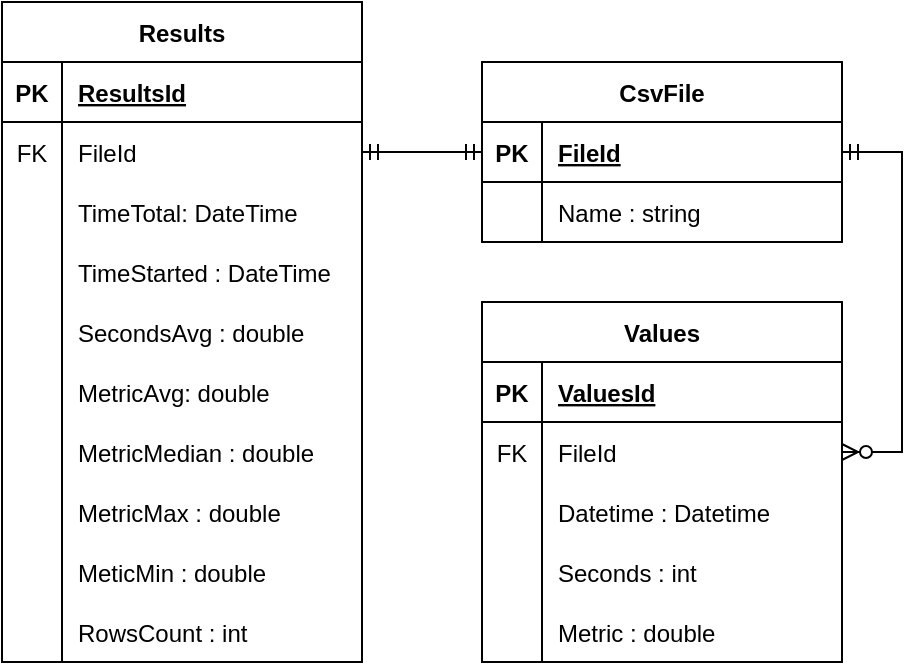 <mxfile version="20.8.20" type="device"><diagram name="Page-1" id="YvOhZ2MoajRaOol5Xlkg"><mxGraphModel dx="538" dy="561" grid="1" gridSize="10" guides="1" tooltips="1" connect="1" arrows="1" fold="1" page="1" pageScale="1" pageWidth="850" pageHeight="1100" math="0" shadow="0"><root><mxCell id="0"/><mxCell id="1" parent="0"/><mxCell id="otHn8wiEs_F1t_qFU6Gz-1" value="CsvFile" style="shape=table;startSize=30;container=1;collapsible=1;childLayout=tableLayout;fixedRows=1;rowLines=0;fontStyle=1;align=center;resizeLast=1;" parent="1" vertex="1"><mxGeometry x="480" y="70" width="180" height="90" as="geometry"/></mxCell><mxCell id="otHn8wiEs_F1t_qFU6Gz-2" value="" style="shape=tableRow;horizontal=0;startSize=0;swimlaneHead=0;swimlaneBody=0;fillColor=none;collapsible=0;dropTarget=0;points=[[0,0.5],[1,0.5]];portConstraint=eastwest;top=0;left=0;right=0;bottom=1;" parent="otHn8wiEs_F1t_qFU6Gz-1" vertex="1"><mxGeometry y="30" width="180" height="30" as="geometry"/></mxCell><mxCell id="otHn8wiEs_F1t_qFU6Gz-3" value="PK" style="shape=partialRectangle;connectable=0;fillColor=none;top=0;left=0;bottom=0;right=0;fontStyle=1;overflow=hidden;" parent="otHn8wiEs_F1t_qFU6Gz-2" vertex="1"><mxGeometry width="30" height="30" as="geometry"><mxRectangle width="30" height="30" as="alternateBounds"/></mxGeometry></mxCell><mxCell id="otHn8wiEs_F1t_qFU6Gz-4" value="FileId" style="shape=partialRectangle;connectable=0;fillColor=none;top=0;left=0;bottom=0;right=0;align=left;spacingLeft=6;fontStyle=5;overflow=hidden;" parent="otHn8wiEs_F1t_qFU6Gz-2" vertex="1"><mxGeometry x="30" width="150" height="30" as="geometry"><mxRectangle width="150" height="30" as="alternateBounds"/></mxGeometry></mxCell><mxCell id="otHn8wiEs_F1t_qFU6Gz-5" value="" style="shape=tableRow;horizontal=0;startSize=0;swimlaneHead=0;swimlaneBody=0;fillColor=none;collapsible=0;dropTarget=0;points=[[0,0.5],[1,0.5]];portConstraint=eastwest;top=0;left=0;right=0;bottom=0;" parent="otHn8wiEs_F1t_qFU6Gz-1" vertex="1"><mxGeometry y="60" width="180" height="30" as="geometry"/></mxCell><mxCell id="otHn8wiEs_F1t_qFU6Gz-6" value="" style="shape=partialRectangle;connectable=0;fillColor=none;top=0;left=0;bottom=0;right=0;editable=1;overflow=hidden;" parent="otHn8wiEs_F1t_qFU6Gz-5" vertex="1"><mxGeometry width="30" height="30" as="geometry"><mxRectangle width="30" height="30" as="alternateBounds"/></mxGeometry></mxCell><mxCell id="otHn8wiEs_F1t_qFU6Gz-7" value="Name : string" style="shape=partialRectangle;connectable=0;fillColor=none;top=0;left=0;bottom=0;right=0;align=left;spacingLeft=6;overflow=hidden;" parent="otHn8wiEs_F1t_qFU6Gz-5" vertex="1"><mxGeometry x="30" width="150" height="30" as="geometry"><mxRectangle width="150" height="30" as="alternateBounds"/></mxGeometry></mxCell><mxCell id="otHn8wiEs_F1t_qFU6Gz-14" value="Values" style="shape=table;startSize=30;container=1;collapsible=1;childLayout=tableLayout;fixedRows=1;rowLines=0;fontStyle=1;align=center;resizeLast=1;" parent="1" vertex="1"><mxGeometry x="480" y="190" width="180" height="180" as="geometry"/></mxCell><mxCell id="otHn8wiEs_F1t_qFU6Gz-15" value="" style="shape=tableRow;horizontal=0;startSize=0;swimlaneHead=0;swimlaneBody=0;fillColor=none;collapsible=0;dropTarget=0;points=[[0,0.5],[1,0.5]];portConstraint=eastwest;top=0;left=0;right=0;bottom=1;" parent="otHn8wiEs_F1t_qFU6Gz-14" vertex="1"><mxGeometry y="30" width="180" height="30" as="geometry"/></mxCell><mxCell id="otHn8wiEs_F1t_qFU6Gz-16" value="PK" style="shape=partialRectangle;connectable=0;fillColor=none;top=0;left=0;bottom=0;right=0;fontStyle=1;overflow=hidden;" parent="otHn8wiEs_F1t_qFU6Gz-15" vertex="1"><mxGeometry width="30" height="30" as="geometry"><mxRectangle width="30" height="30" as="alternateBounds"/></mxGeometry></mxCell><mxCell id="otHn8wiEs_F1t_qFU6Gz-17" value="ValuesId" style="shape=partialRectangle;connectable=0;fillColor=none;top=0;left=0;bottom=0;right=0;align=left;spacingLeft=6;fontStyle=5;overflow=hidden;" parent="otHn8wiEs_F1t_qFU6Gz-15" vertex="1"><mxGeometry x="30" width="150" height="30" as="geometry"><mxRectangle width="150" height="30" as="alternateBounds"/></mxGeometry></mxCell><mxCell id="otHn8wiEs_F1t_qFU6Gz-29" value="" style="shape=tableRow;horizontal=0;startSize=0;swimlaneHead=0;swimlaneBody=0;fillColor=none;collapsible=0;dropTarget=0;points=[[0,0.5],[1,0.5]];portConstraint=eastwest;top=0;left=0;right=0;bottom=0;" parent="otHn8wiEs_F1t_qFU6Gz-14" vertex="1"><mxGeometry y="60" width="180" height="30" as="geometry"/></mxCell><mxCell id="otHn8wiEs_F1t_qFU6Gz-30" value="FK" style="shape=partialRectangle;connectable=0;fillColor=none;top=0;left=0;bottom=0;right=0;fontStyle=0;overflow=hidden;" parent="otHn8wiEs_F1t_qFU6Gz-29" vertex="1"><mxGeometry width="30" height="30" as="geometry"><mxRectangle width="30" height="30" as="alternateBounds"/></mxGeometry></mxCell><mxCell id="otHn8wiEs_F1t_qFU6Gz-31" value="FileId" style="shape=partialRectangle;connectable=0;fillColor=none;top=0;left=0;bottom=0;right=0;align=left;spacingLeft=6;fontStyle=0;overflow=hidden;" parent="otHn8wiEs_F1t_qFU6Gz-29" vertex="1"><mxGeometry x="30" width="150" height="30" as="geometry"><mxRectangle width="150" height="30" as="alternateBounds"/></mxGeometry></mxCell><mxCell id="otHn8wiEs_F1t_qFU6Gz-18" value="" style="shape=tableRow;horizontal=0;startSize=0;swimlaneHead=0;swimlaneBody=0;fillColor=none;collapsible=0;dropTarget=0;points=[[0,0.5],[1,0.5]];portConstraint=eastwest;top=0;left=0;right=0;bottom=0;" parent="otHn8wiEs_F1t_qFU6Gz-14" vertex="1"><mxGeometry y="90" width="180" height="30" as="geometry"/></mxCell><mxCell id="otHn8wiEs_F1t_qFU6Gz-19" value="" style="shape=partialRectangle;connectable=0;fillColor=none;top=0;left=0;bottom=0;right=0;editable=1;overflow=hidden;" parent="otHn8wiEs_F1t_qFU6Gz-18" vertex="1"><mxGeometry width="30" height="30" as="geometry"><mxRectangle width="30" height="30" as="alternateBounds"/></mxGeometry></mxCell><mxCell id="otHn8wiEs_F1t_qFU6Gz-20" value="Datetime : Datetime" style="shape=partialRectangle;connectable=0;fillColor=none;top=0;left=0;bottom=0;right=0;align=left;spacingLeft=6;overflow=hidden;" parent="otHn8wiEs_F1t_qFU6Gz-18" vertex="1"><mxGeometry x="30" width="150" height="30" as="geometry"><mxRectangle width="150" height="30" as="alternateBounds"/></mxGeometry></mxCell><mxCell id="otHn8wiEs_F1t_qFU6Gz-21" value="" style="shape=tableRow;horizontal=0;startSize=0;swimlaneHead=0;swimlaneBody=0;fillColor=none;collapsible=0;dropTarget=0;points=[[0,0.5],[1,0.5]];portConstraint=eastwest;top=0;left=0;right=0;bottom=0;" parent="otHn8wiEs_F1t_qFU6Gz-14" vertex="1"><mxGeometry y="120" width="180" height="30" as="geometry"/></mxCell><mxCell id="otHn8wiEs_F1t_qFU6Gz-22" value="" style="shape=partialRectangle;connectable=0;fillColor=none;top=0;left=0;bottom=0;right=0;editable=1;overflow=hidden;" parent="otHn8wiEs_F1t_qFU6Gz-21" vertex="1"><mxGeometry width="30" height="30" as="geometry"><mxRectangle width="30" height="30" as="alternateBounds"/></mxGeometry></mxCell><mxCell id="otHn8wiEs_F1t_qFU6Gz-23" value="Seconds : int" style="shape=partialRectangle;connectable=0;fillColor=none;top=0;left=0;bottom=0;right=0;align=left;spacingLeft=6;overflow=hidden;" parent="otHn8wiEs_F1t_qFU6Gz-21" vertex="1"><mxGeometry x="30" width="150" height="30" as="geometry"><mxRectangle width="150" height="30" as="alternateBounds"/></mxGeometry></mxCell><mxCell id="otHn8wiEs_F1t_qFU6Gz-24" value="" style="shape=tableRow;horizontal=0;startSize=0;swimlaneHead=0;swimlaneBody=0;fillColor=none;collapsible=0;dropTarget=0;points=[[0,0.5],[1,0.5]];portConstraint=eastwest;top=0;left=0;right=0;bottom=0;" parent="otHn8wiEs_F1t_qFU6Gz-14" vertex="1"><mxGeometry y="150" width="180" height="30" as="geometry"/></mxCell><mxCell id="otHn8wiEs_F1t_qFU6Gz-25" value="" style="shape=partialRectangle;connectable=0;fillColor=none;top=0;left=0;bottom=0;right=0;editable=1;overflow=hidden;" parent="otHn8wiEs_F1t_qFU6Gz-24" vertex="1"><mxGeometry width="30" height="30" as="geometry"><mxRectangle width="30" height="30" as="alternateBounds"/></mxGeometry></mxCell><mxCell id="otHn8wiEs_F1t_qFU6Gz-26" value="Metric : double" style="shape=partialRectangle;connectable=0;fillColor=none;top=0;left=0;bottom=0;right=0;align=left;spacingLeft=6;overflow=hidden;" parent="otHn8wiEs_F1t_qFU6Gz-24" vertex="1"><mxGeometry x="30" width="150" height="30" as="geometry"><mxRectangle width="150" height="30" as="alternateBounds"/></mxGeometry></mxCell><mxCell id="otHn8wiEs_F1t_qFU6Gz-32" value="" style="edgeStyle=entityRelationEdgeStyle;fontSize=12;html=1;endArrow=ERzeroToMany;startArrow=ERmandOne;rounded=0;" parent="1" source="otHn8wiEs_F1t_qFU6Gz-2" target="otHn8wiEs_F1t_qFU6Gz-29" edge="1"><mxGeometry width="100" height="100" relative="1" as="geometry"><mxPoint x="290" y="410" as="sourcePoint"/><mxPoint x="390" y="310" as="targetPoint"/></mxGeometry></mxCell><mxCell id="otHn8wiEs_F1t_qFU6Gz-33" value="Results" style="shape=table;startSize=30;container=1;collapsible=1;childLayout=tableLayout;fixedRows=1;rowLines=0;fontStyle=1;align=center;resizeLast=1;" parent="1" vertex="1"><mxGeometry x="240" y="40" width="180" height="330" as="geometry"/></mxCell><mxCell id="otHn8wiEs_F1t_qFU6Gz-34" value="" style="shape=tableRow;horizontal=0;startSize=0;swimlaneHead=0;swimlaneBody=0;fillColor=none;collapsible=0;dropTarget=0;points=[[0,0.5],[1,0.5]];portConstraint=eastwest;top=0;left=0;right=0;bottom=1;" parent="otHn8wiEs_F1t_qFU6Gz-33" vertex="1"><mxGeometry y="30" width="180" height="30" as="geometry"/></mxCell><mxCell id="otHn8wiEs_F1t_qFU6Gz-35" value="PK" style="shape=partialRectangle;connectable=0;fillColor=none;top=0;left=0;bottom=0;right=0;fontStyle=1;overflow=hidden;" parent="otHn8wiEs_F1t_qFU6Gz-34" vertex="1"><mxGeometry width="30" height="30" as="geometry"><mxRectangle width="30" height="30" as="alternateBounds"/></mxGeometry></mxCell><mxCell id="otHn8wiEs_F1t_qFU6Gz-36" value="ResultsId" style="shape=partialRectangle;connectable=0;fillColor=none;top=0;left=0;bottom=0;right=0;align=left;spacingLeft=6;fontStyle=5;overflow=hidden;" parent="otHn8wiEs_F1t_qFU6Gz-34" vertex="1"><mxGeometry x="30" width="150" height="30" as="geometry"><mxRectangle width="150" height="30" as="alternateBounds"/></mxGeometry></mxCell><mxCell id="otHn8wiEs_F1t_qFU6Gz-65" value="" style="shape=tableRow;horizontal=0;startSize=0;swimlaneHead=0;swimlaneBody=0;fillColor=none;collapsible=0;dropTarget=0;points=[[0,0.5],[1,0.5]];portConstraint=eastwest;top=0;left=0;right=0;bottom=0;" parent="otHn8wiEs_F1t_qFU6Gz-33" vertex="1"><mxGeometry y="60" width="180" height="30" as="geometry"/></mxCell><mxCell id="otHn8wiEs_F1t_qFU6Gz-66" value="FK" style="shape=partialRectangle;connectable=0;fillColor=none;top=0;left=0;bottom=0;right=0;fontStyle=0;overflow=hidden;" parent="otHn8wiEs_F1t_qFU6Gz-65" vertex="1"><mxGeometry width="30" height="30" as="geometry"><mxRectangle width="30" height="30" as="alternateBounds"/></mxGeometry></mxCell><mxCell id="otHn8wiEs_F1t_qFU6Gz-67" value="FileId" style="shape=partialRectangle;connectable=0;fillColor=none;top=0;left=0;bottom=0;right=0;align=left;spacingLeft=6;fontStyle=0;overflow=hidden;" parent="otHn8wiEs_F1t_qFU6Gz-65" vertex="1"><mxGeometry x="30" width="150" height="30" as="geometry"><mxRectangle width="150" height="30" as="alternateBounds"/></mxGeometry></mxCell><mxCell id="otHn8wiEs_F1t_qFU6Gz-37" value="" style="shape=tableRow;horizontal=0;startSize=0;swimlaneHead=0;swimlaneBody=0;fillColor=none;collapsible=0;dropTarget=0;points=[[0,0.5],[1,0.5]];portConstraint=eastwest;top=0;left=0;right=0;bottom=0;" parent="otHn8wiEs_F1t_qFU6Gz-33" vertex="1"><mxGeometry y="90" width="180" height="30" as="geometry"/></mxCell><mxCell id="otHn8wiEs_F1t_qFU6Gz-38" value="" style="shape=partialRectangle;connectable=0;fillColor=none;top=0;left=0;bottom=0;right=0;editable=1;overflow=hidden;" parent="otHn8wiEs_F1t_qFU6Gz-37" vertex="1"><mxGeometry width="30" height="30" as="geometry"><mxRectangle width="30" height="30" as="alternateBounds"/></mxGeometry></mxCell><mxCell id="otHn8wiEs_F1t_qFU6Gz-39" value="TimeTotal: DateTime" style="shape=partialRectangle;connectable=0;fillColor=none;top=0;left=0;bottom=0;right=0;align=left;spacingLeft=6;overflow=hidden;" parent="otHn8wiEs_F1t_qFU6Gz-37" vertex="1"><mxGeometry x="30" width="150" height="30" as="geometry"><mxRectangle width="150" height="30" as="alternateBounds"/></mxGeometry></mxCell><mxCell id="otHn8wiEs_F1t_qFU6Gz-40" value="" style="shape=tableRow;horizontal=0;startSize=0;swimlaneHead=0;swimlaneBody=0;fillColor=none;collapsible=0;dropTarget=0;points=[[0,0.5],[1,0.5]];portConstraint=eastwest;top=0;left=0;right=0;bottom=0;" parent="otHn8wiEs_F1t_qFU6Gz-33" vertex="1"><mxGeometry y="120" width="180" height="30" as="geometry"/></mxCell><mxCell id="otHn8wiEs_F1t_qFU6Gz-41" value="" style="shape=partialRectangle;connectable=0;fillColor=none;top=0;left=0;bottom=0;right=0;editable=1;overflow=hidden;" parent="otHn8wiEs_F1t_qFU6Gz-40" vertex="1"><mxGeometry width="30" height="30" as="geometry"><mxRectangle width="30" height="30" as="alternateBounds"/></mxGeometry></mxCell><mxCell id="otHn8wiEs_F1t_qFU6Gz-42" value="TimeStarted : DateTime" style="shape=partialRectangle;connectable=0;fillColor=none;top=0;left=0;bottom=0;right=0;align=left;spacingLeft=6;overflow=hidden;" parent="otHn8wiEs_F1t_qFU6Gz-40" vertex="1"><mxGeometry x="30" width="150" height="30" as="geometry"><mxRectangle width="150" height="30" as="alternateBounds"/></mxGeometry></mxCell><mxCell id="otHn8wiEs_F1t_qFU6Gz-43" value="" style="shape=tableRow;horizontal=0;startSize=0;swimlaneHead=0;swimlaneBody=0;fillColor=none;collapsible=0;dropTarget=0;points=[[0,0.5],[1,0.5]];portConstraint=eastwest;top=0;left=0;right=0;bottom=0;" parent="otHn8wiEs_F1t_qFU6Gz-33" vertex="1"><mxGeometry y="150" width="180" height="30" as="geometry"/></mxCell><mxCell id="otHn8wiEs_F1t_qFU6Gz-44" value="" style="shape=partialRectangle;connectable=0;fillColor=none;top=0;left=0;bottom=0;right=0;editable=1;overflow=hidden;" parent="otHn8wiEs_F1t_qFU6Gz-43" vertex="1"><mxGeometry width="30" height="30" as="geometry"><mxRectangle width="30" height="30" as="alternateBounds"/></mxGeometry></mxCell><mxCell id="otHn8wiEs_F1t_qFU6Gz-45" value="SecondsAvg : double" style="shape=partialRectangle;connectable=0;fillColor=none;top=0;left=0;bottom=0;right=0;align=left;spacingLeft=6;overflow=hidden;" parent="otHn8wiEs_F1t_qFU6Gz-43" vertex="1"><mxGeometry x="30" width="150" height="30" as="geometry"><mxRectangle width="150" height="30" as="alternateBounds"/></mxGeometry></mxCell><mxCell id="otHn8wiEs_F1t_qFU6Gz-47" value="" style="shape=tableRow;horizontal=0;startSize=0;swimlaneHead=0;swimlaneBody=0;fillColor=none;collapsible=0;dropTarget=0;points=[[0,0.5],[1,0.5]];portConstraint=eastwest;top=0;left=0;right=0;bottom=0;" parent="otHn8wiEs_F1t_qFU6Gz-33" vertex="1"><mxGeometry y="180" width="180" height="30" as="geometry"/></mxCell><mxCell id="otHn8wiEs_F1t_qFU6Gz-48" value="" style="shape=partialRectangle;connectable=0;fillColor=none;top=0;left=0;bottom=0;right=0;editable=1;overflow=hidden;" parent="otHn8wiEs_F1t_qFU6Gz-47" vertex="1"><mxGeometry width="30" height="30" as="geometry"><mxRectangle width="30" height="30" as="alternateBounds"/></mxGeometry></mxCell><mxCell id="otHn8wiEs_F1t_qFU6Gz-49" value="MetricAvg: double" style="shape=partialRectangle;connectable=0;fillColor=none;top=0;left=0;bottom=0;right=0;align=left;spacingLeft=6;overflow=hidden;" parent="otHn8wiEs_F1t_qFU6Gz-47" vertex="1"><mxGeometry x="30" width="150" height="30" as="geometry"><mxRectangle width="150" height="30" as="alternateBounds"/></mxGeometry></mxCell><mxCell id="otHn8wiEs_F1t_qFU6Gz-50" value="" style="shape=tableRow;horizontal=0;startSize=0;swimlaneHead=0;swimlaneBody=0;fillColor=none;collapsible=0;dropTarget=0;points=[[0,0.5],[1,0.5]];portConstraint=eastwest;top=0;left=0;right=0;bottom=0;" parent="otHn8wiEs_F1t_qFU6Gz-33" vertex="1"><mxGeometry y="210" width="180" height="30" as="geometry"/></mxCell><mxCell id="otHn8wiEs_F1t_qFU6Gz-51" value="" style="shape=partialRectangle;connectable=0;fillColor=none;top=0;left=0;bottom=0;right=0;editable=1;overflow=hidden;" parent="otHn8wiEs_F1t_qFU6Gz-50" vertex="1"><mxGeometry width="30" height="30" as="geometry"><mxRectangle width="30" height="30" as="alternateBounds"/></mxGeometry></mxCell><mxCell id="otHn8wiEs_F1t_qFU6Gz-52" value="MetricMedian : double" style="shape=partialRectangle;connectable=0;fillColor=none;top=0;left=0;bottom=0;right=0;align=left;spacingLeft=6;overflow=hidden;" parent="otHn8wiEs_F1t_qFU6Gz-50" vertex="1"><mxGeometry x="30" width="150" height="30" as="geometry"><mxRectangle width="150" height="30" as="alternateBounds"/></mxGeometry></mxCell><mxCell id="otHn8wiEs_F1t_qFU6Gz-53" value="" style="shape=tableRow;horizontal=0;startSize=0;swimlaneHead=0;swimlaneBody=0;fillColor=none;collapsible=0;dropTarget=0;points=[[0,0.5],[1,0.5]];portConstraint=eastwest;top=0;left=0;right=0;bottom=0;" parent="otHn8wiEs_F1t_qFU6Gz-33" vertex="1"><mxGeometry y="240" width="180" height="30" as="geometry"/></mxCell><mxCell id="otHn8wiEs_F1t_qFU6Gz-54" value="" style="shape=partialRectangle;connectable=0;fillColor=none;top=0;left=0;bottom=0;right=0;editable=1;overflow=hidden;" parent="otHn8wiEs_F1t_qFU6Gz-53" vertex="1"><mxGeometry width="30" height="30" as="geometry"><mxRectangle width="30" height="30" as="alternateBounds"/></mxGeometry></mxCell><mxCell id="otHn8wiEs_F1t_qFU6Gz-55" value="MetricMax : double" style="shape=partialRectangle;connectable=0;fillColor=none;top=0;left=0;bottom=0;right=0;align=left;spacingLeft=6;overflow=hidden;" parent="otHn8wiEs_F1t_qFU6Gz-53" vertex="1"><mxGeometry x="30" width="150" height="30" as="geometry"><mxRectangle width="150" height="30" as="alternateBounds"/></mxGeometry></mxCell><mxCell id="otHn8wiEs_F1t_qFU6Gz-56" value="" style="shape=tableRow;horizontal=0;startSize=0;swimlaneHead=0;swimlaneBody=0;fillColor=none;collapsible=0;dropTarget=0;points=[[0,0.5],[1,0.5]];portConstraint=eastwest;top=0;left=0;right=0;bottom=0;" parent="otHn8wiEs_F1t_qFU6Gz-33" vertex="1"><mxGeometry y="270" width="180" height="30" as="geometry"/></mxCell><mxCell id="otHn8wiEs_F1t_qFU6Gz-57" value="" style="shape=partialRectangle;connectable=0;fillColor=none;top=0;left=0;bottom=0;right=0;editable=1;overflow=hidden;" parent="otHn8wiEs_F1t_qFU6Gz-56" vertex="1"><mxGeometry width="30" height="30" as="geometry"><mxRectangle width="30" height="30" as="alternateBounds"/></mxGeometry></mxCell><mxCell id="otHn8wiEs_F1t_qFU6Gz-58" value="MeticMin : double" style="shape=partialRectangle;connectable=0;fillColor=none;top=0;left=0;bottom=0;right=0;align=left;spacingLeft=6;overflow=hidden;" parent="otHn8wiEs_F1t_qFU6Gz-56" vertex="1"><mxGeometry x="30" width="150" height="30" as="geometry"><mxRectangle width="150" height="30" as="alternateBounds"/></mxGeometry></mxCell><mxCell id="otHn8wiEs_F1t_qFU6Gz-59" value="" style="shape=tableRow;horizontal=0;startSize=0;swimlaneHead=0;swimlaneBody=0;fillColor=none;collapsible=0;dropTarget=0;points=[[0,0.5],[1,0.5]];portConstraint=eastwest;top=0;left=0;right=0;bottom=0;" parent="otHn8wiEs_F1t_qFU6Gz-33" vertex="1"><mxGeometry y="300" width="180" height="30" as="geometry"/></mxCell><mxCell id="otHn8wiEs_F1t_qFU6Gz-60" value="" style="shape=partialRectangle;connectable=0;fillColor=none;top=0;left=0;bottom=0;right=0;editable=1;overflow=hidden;" parent="otHn8wiEs_F1t_qFU6Gz-59" vertex="1"><mxGeometry width="30" height="30" as="geometry"><mxRectangle width="30" height="30" as="alternateBounds"/></mxGeometry></mxCell><mxCell id="otHn8wiEs_F1t_qFU6Gz-61" value="RowsCount : int" style="shape=partialRectangle;connectable=0;fillColor=none;top=0;left=0;bottom=0;right=0;align=left;spacingLeft=6;overflow=hidden;" parent="otHn8wiEs_F1t_qFU6Gz-59" vertex="1"><mxGeometry x="30" width="150" height="30" as="geometry"><mxRectangle width="150" height="30" as="alternateBounds"/></mxGeometry></mxCell><mxCell id="0KwxQ-L-jeh3I7euIxyU-1" value="" style="edgeStyle=entityRelationEdgeStyle;fontSize=12;html=1;endArrow=ERmandOne;startArrow=ERmandOne;rounded=0;" parent="1" source="otHn8wiEs_F1t_qFU6Gz-65" target="otHn8wiEs_F1t_qFU6Gz-2" edge="1"><mxGeometry width="100" height="100" relative="1" as="geometry"><mxPoint x="140" y="350" as="sourcePoint"/><mxPoint x="240" y="250" as="targetPoint"/></mxGeometry></mxCell></root></mxGraphModel></diagram></mxfile>